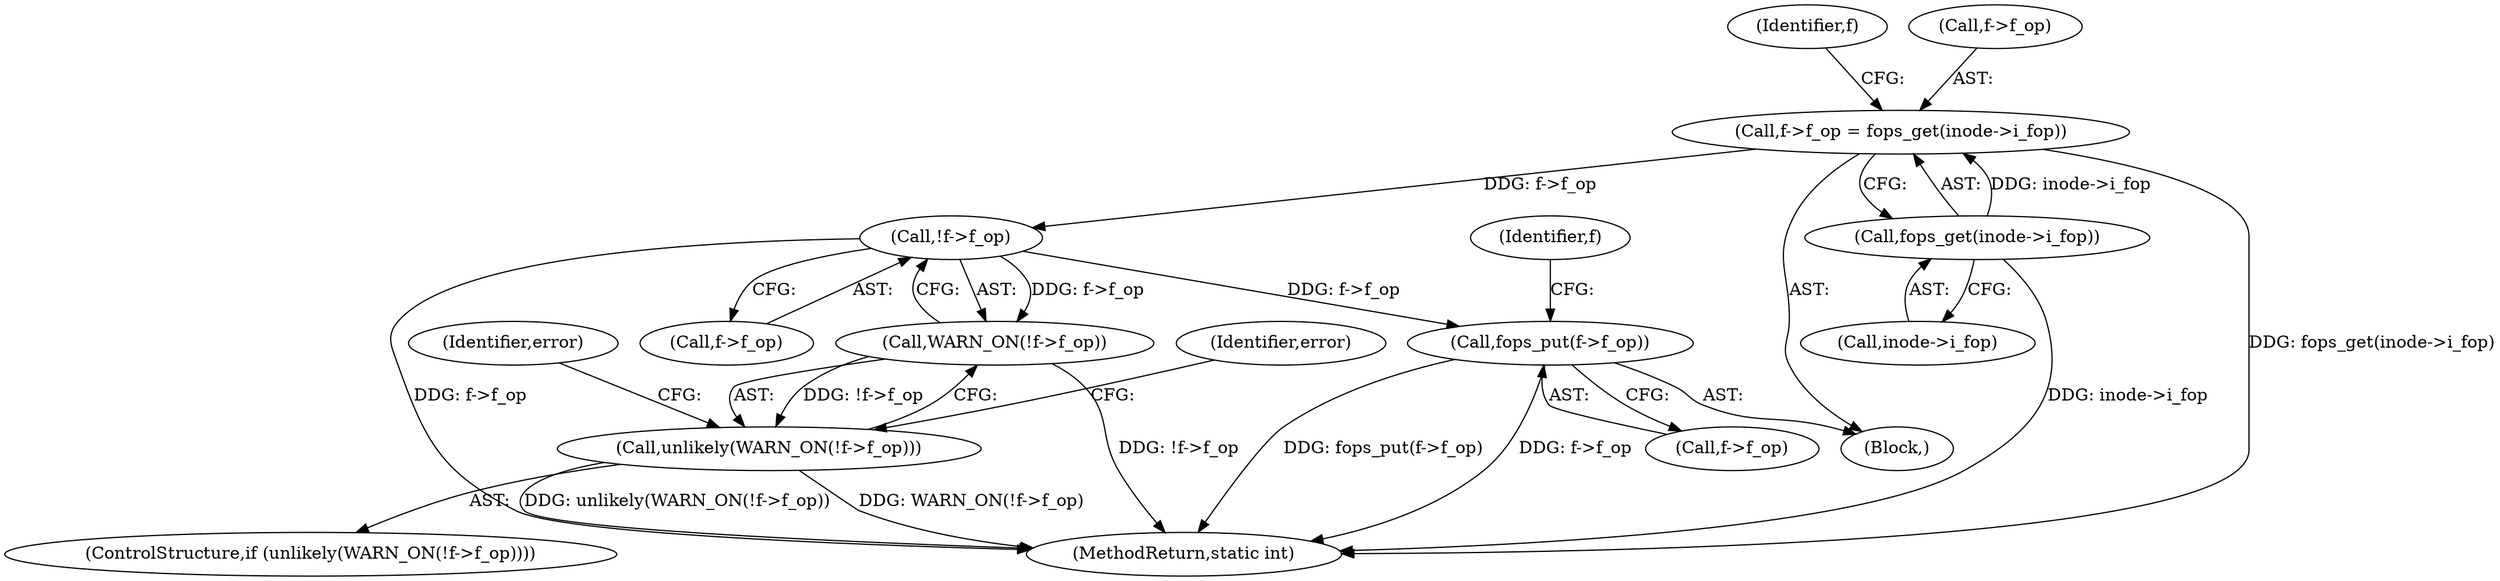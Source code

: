 digraph "0_linux_eee5cc2702929fd41cce28058dc6d6717f723f87_9@pointer" {
"1000208" [label="(Call,f->f_op = fops_get(inode->i_fop))"];
"1000212" [label="(Call,fops_get(inode->i_fop))"];
"1000219" [label="(Call,!f->f_op)"];
"1000218" [label="(Call,WARN_ON(!f->f_op))"];
"1000217" [label="(Call,unlikely(WARN_ON(!f->f_op)))"];
"1000307" [label="(Call,fops_put(f->f_op))"];
"1000220" [label="(Call,f->f_op)"];
"1000364" [label="(MethodReturn,static int)"];
"1000213" [label="(Call,inode->i_fop)"];
"1000217" [label="(Call,unlikely(WARN_ON(!f->f_op)))"];
"1000218" [label="(Call,WARN_ON(!f->f_op))"];
"1000308" [label="(Call,f->f_op)"];
"1000219" [label="(Call,!f->f_op)"];
"1000105" [label="(Block,)"];
"1000212" [label="(Call,fops_get(inode->i_fop))"];
"1000230" [label="(Identifier,error)"];
"1000216" [label="(ControlStructure,if (unlikely(WARN_ON(!f->f_op))))"];
"1000221" [label="(Identifier,f)"];
"1000209" [label="(Call,f->f_op)"];
"1000312" [label="(Identifier,f)"];
"1000307" [label="(Call,fops_put(f->f_op))"];
"1000225" [label="(Identifier,error)"];
"1000208" [label="(Call,f->f_op = fops_get(inode->i_fop))"];
"1000208" -> "1000105"  [label="AST: "];
"1000208" -> "1000212"  [label="CFG: "];
"1000209" -> "1000208"  [label="AST: "];
"1000212" -> "1000208"  [label="AST: "];
"1000221" -> "1000208"  [label="CFG: "];
"1000208" -> "1000364"  [label="DDG: fops_get(inode->i_fop)"];
"1000212" -> "1000208"  [label="DDG: inode->i_fop"];
"1000208" -> "1000219"  [label="DDG: f->f_op"];
"1000212" -> "1000213"  [label="CFG: "];
"1000213" -> "1000212"  [label="AST: "];
"1000212" -> "1000364"  [label="DDG: inode->i_fop"];
"1000219" -> "1000218"  [label="AST: "];
"1000219" -> "1000220"  [label="CFG: "];
"1000220" -> "1000219"  [label="AST: "];
"1000218" -> "1000219"  [label="CFG: "];
"1000219" -> "1000364"  [label="DDG: f->f_op"];
"1000219" -> "1000218"  [label="DDG: f->f_op"];
"1000219" -> "1000307"  [label="DDG: f->f_op"];
"1000218" -> "1000217"  [label="AST: "];
"1000217" -> "1000218"  [label="CFG: "];
"1000218" -> "1000364"  [label="DDG: !f->f_op"];
"1000218" -> "1000217"  [label="DDG: !f->f_op"];
"1000217" -> "1000216"  [label="AST: "];
"1000225" -> "1000217"  [label="CFG: "];
"1000230" -> "1000217"  [label="CFG: "];
"1000217" -> "1000364"  [label="DDG: unlikely(WARN_ON(!f->f_op))"];
"1000217" -> "1000364"  [label="DDG: WARN_ON(!f->f_op)"];
"1000307" -> "1000105"  [label="AST: "];
"1000307" -> "1000308"  [label="CFG: "];
"1000308" -> "1000307"  [label="AST: "];
"1000312" -> "1000307"  [label="CFG: "];
"1000307" -> "1000364"  [label="DDG: fops_put(f->f_op)"];
"1000307" -> "1000364"  [label="DDG: f->f_op"];
}
